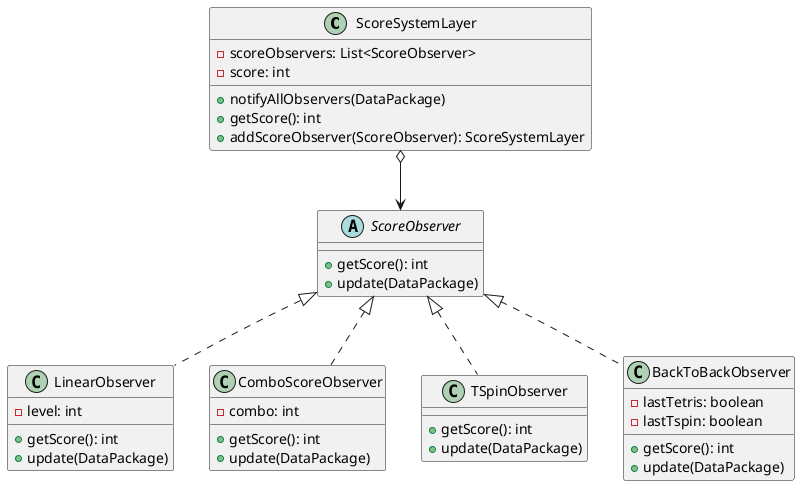 @startuml

class ScoreSystemLayer {
- scoreObservers: List<ScoreObserver>
- score: int
+ notifyAllObservers(DataPackage)
+ getScore(): int
+ addScoreObserver(ScoreObserver): ScoreSystemLayer
}

abstract ScoreObserver {
+ getScore(): int
+ update(DataPackage)
}

class LinearObserver {
- level: int
+ getScore(): int
+ update(DataPackage)
}

class ComboScoreObserver {
- combo: int
+ getScore(): int
+ update(DataPackage)
}

class TSpinObserver {
+ getScore(): int
+ update(DataPackage)
}

class BackToBackObserver {
- lastTetris: boolean
- lastTspin: boolean
+ getScore(): int
+ update(DataPackage)
}

ScoreSystemLayer o--> ScoreObserver
ScoreObserver <|.. LinearObserver
ScoreObserver <|.. ComboScoreObserver
ScoreObserver <|.. TSpinObserver
ScoreObserver <|.. BackToBackObserver

@enduml
